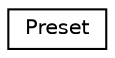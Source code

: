 digraph "Graphical Class Hierarchy"
{
  edge [fontname="Helvetica",fontsize="10",labelfontname="Helvetica",labelfontsize="10"];
  node [fontname="Helvetica",fontsize="10",shape=record];
  rankdir="LR";
  Node0 [label="Preset",height=0.2,width=0.4,color="black", fillcolor="white", style="filled",URL="$structPreset.html",tooltip="A preset representing a common entry in the config file. "];
}
